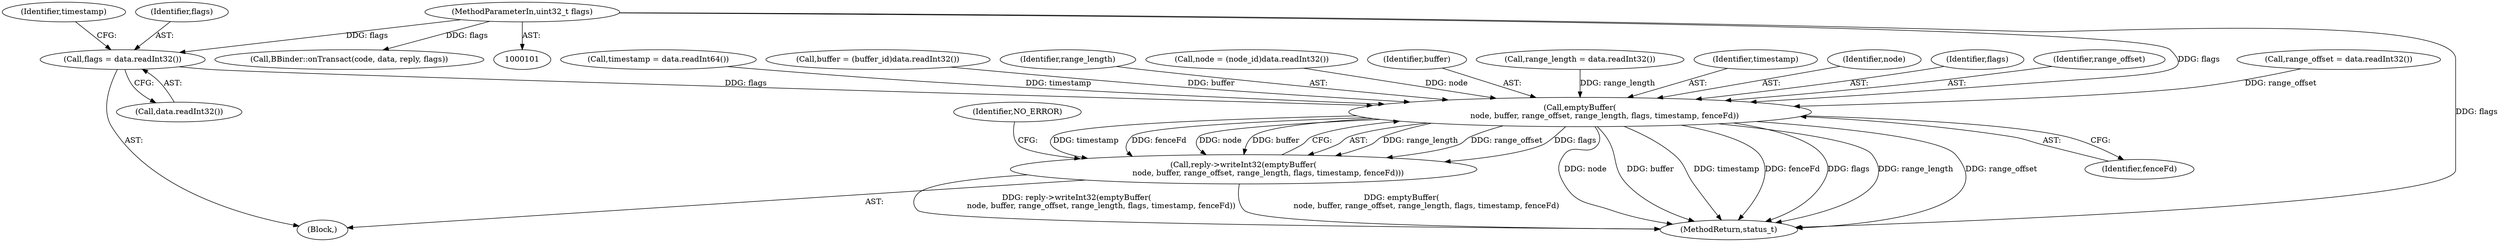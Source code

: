 digraph "0_Android_8d87321b704cb3f88e8cae668937d001fd63d5e3@API" {
"1001140" [label="(Call,flags = data.readInt32())"];
"1000105" [label="(MethodParameterIn,uint32_t flags)"];
"1001154" [label="(Call,emptyBuffer(\n                    node, buffer, range_offset, range_length, flags, timestamp, fenceFd))"];
"1001153" [label="(Call,reply->writeInt32(emptyBuffer(\n                    node, buffer, range_offset, range_length, flags, timestamp, fenceFd)))"];
"1001207" [label="(MethodReturn,status_t)"];
"1000105" [label="(MethodParameterIn,uint32_t flags)"];
"1001132" [label="(Call,range_offset = data.readInt32())"];
"1001144" [label="(Call,timestamp = data.readInt64())"];
"1001163" [label="(Identifier,NO_ERROR)"];
"1001126" [label="(Call,buffer = (buffer_id)data.readInt32())"];
"1001158" [label="(Identifier,range_length)"];
"1001202" [label="(Call,BBinder::onTransact(code, data, reply, flags))"];
"1001120" [label="(Call,node = (node_id)data.readInt32())"];
"1001156" [label="(Identifier,buffer)"];
"1001145" [label="(Identifier,timestamp)"];
"1001136" [label="(Call,range_length = data.readInt32())"];
"1001160" [label="(Identifier,timestamp)"];
"1001142" [label="(Call,data.readInt32())"];
"1001141" [label="(Identifier,flags)"];
"1001155" [label="(Identifier,node)"];
"1001159" [label="(Identifier,flags)"];
"1001140" [label="(Call,flags = data.readInt32())"];
"1001157" [label="(Identifier,range_offset)"];
"1001114" [label="(Block,)"];
"1001153" [label="(Call,reply->writeInt32(emptyBuffer(\n                    node, buffer, range_offset, range_length, flags, timestamp, fenceFd)))"];
"1001161" [label="(Identifier,fenceFd)"];
"1001154" [label="(Call,emptyBuffer(\n                    node, buffer, range_offset, range_length, flags, timestamp, fenceFd))"];
"1001140" -> "1001114"  [label="AST: "];
"1001140" -> "1001142"  [label="CFG: "];
"1001141" -> "1001140"  [label="AST: "];
"1001142" -> "1001140"  [label="AST: "];
"1001145" -> "1001140"  [label="CFG: "];
"1000105" -> "1001140"  [label="DDG: flags"];
"1001140" -> "1001154"  [label="DDG: flags"];
"1000105" -> "1000101"  [label="AST: "];
"1000105" -> "1001207"  [label="DDG: flags"];
"1000105" -> "1001154"  [label="DDG: flags"];
"1000105" -> "1001202"  [label="DDG: flags"];
"1001154" -> "1001153"  [label="AST: "];
"1001154" -> "1001161"  [label="CFG: "];
"1001155" -> "1001154"  [label="AST: "];
"1001156" -> "1001154"  [label="AST: "];
"1001157" -> "1001154"  [label="AST: "];
"1001158" -> "1001154"  [label="AST: "];
"1001159" -> "1001154"  [label="AST: "];
"1001160" -> "1001154"  [label="AST: "];
"1001161" -> "1001154"  [label="AST: "];
"1001153" -> "1001154"  [label="CFG: "];
"1001154" -> "1001207"  [label="DDG: node"];
"1001154" -> "1001207"  [label="DDG: buffer"];
"1001154" -> "1001207"  [label="DDG: timestamp"];
"1001154" -> "1001207"  [label="DDG: fenceFd"];
"1001154" -> "1001207"  [label="DDG: flags"];
"1001154" -> "1001207"  [label="DDG: range_length"];
"1001154" -> "1001207"  [label="DDG: range_offset"];
"1001154" -> "1001153"  [label="DDG: range_length"];
"1001154" -> "1001153"  [label="DDG: range_offset"];
"1001154" -> "1001153"  [label="DDG: flags"];
"1001154" -> "1001153"  [label="DDG: timestamp"];
"1001154" -> "1001153"  [label="DDG: fenceFd"];
"1001154" -> "1001153"  [label="DDG: node"];
"1001154" -> "1001153"  [label="DDG: buffer"];
"1001120" -> "1001154"  [label="DDG: node"];
"1001126" -> "1001154"  [label="DDG: buffer"];
"1001132" -> "1001154"  [label="DDG: range_offset"];
"1001136" -> "1001154"  [label="DDG: range_length"];
"1001144" -> "1001154"  [label="DDG: timestamp"];
"1001153" -> "1001114"  [label="AST: "];
"1001163" -> "1001153"  [label="CFG: "];
"1001153" -> "1001207"  [label="DDG: emptyBuffer(\n                    node, buffer, range_offset, range_length, flags, timestamp, fenceFd)"];
"1001153" -> "1001207"  [label="DDG: reply->writeInt32(emptyBuffer(\n                    node, buffer, range_offset, range_length, flags, timestamp, fenceFd))"];
}
